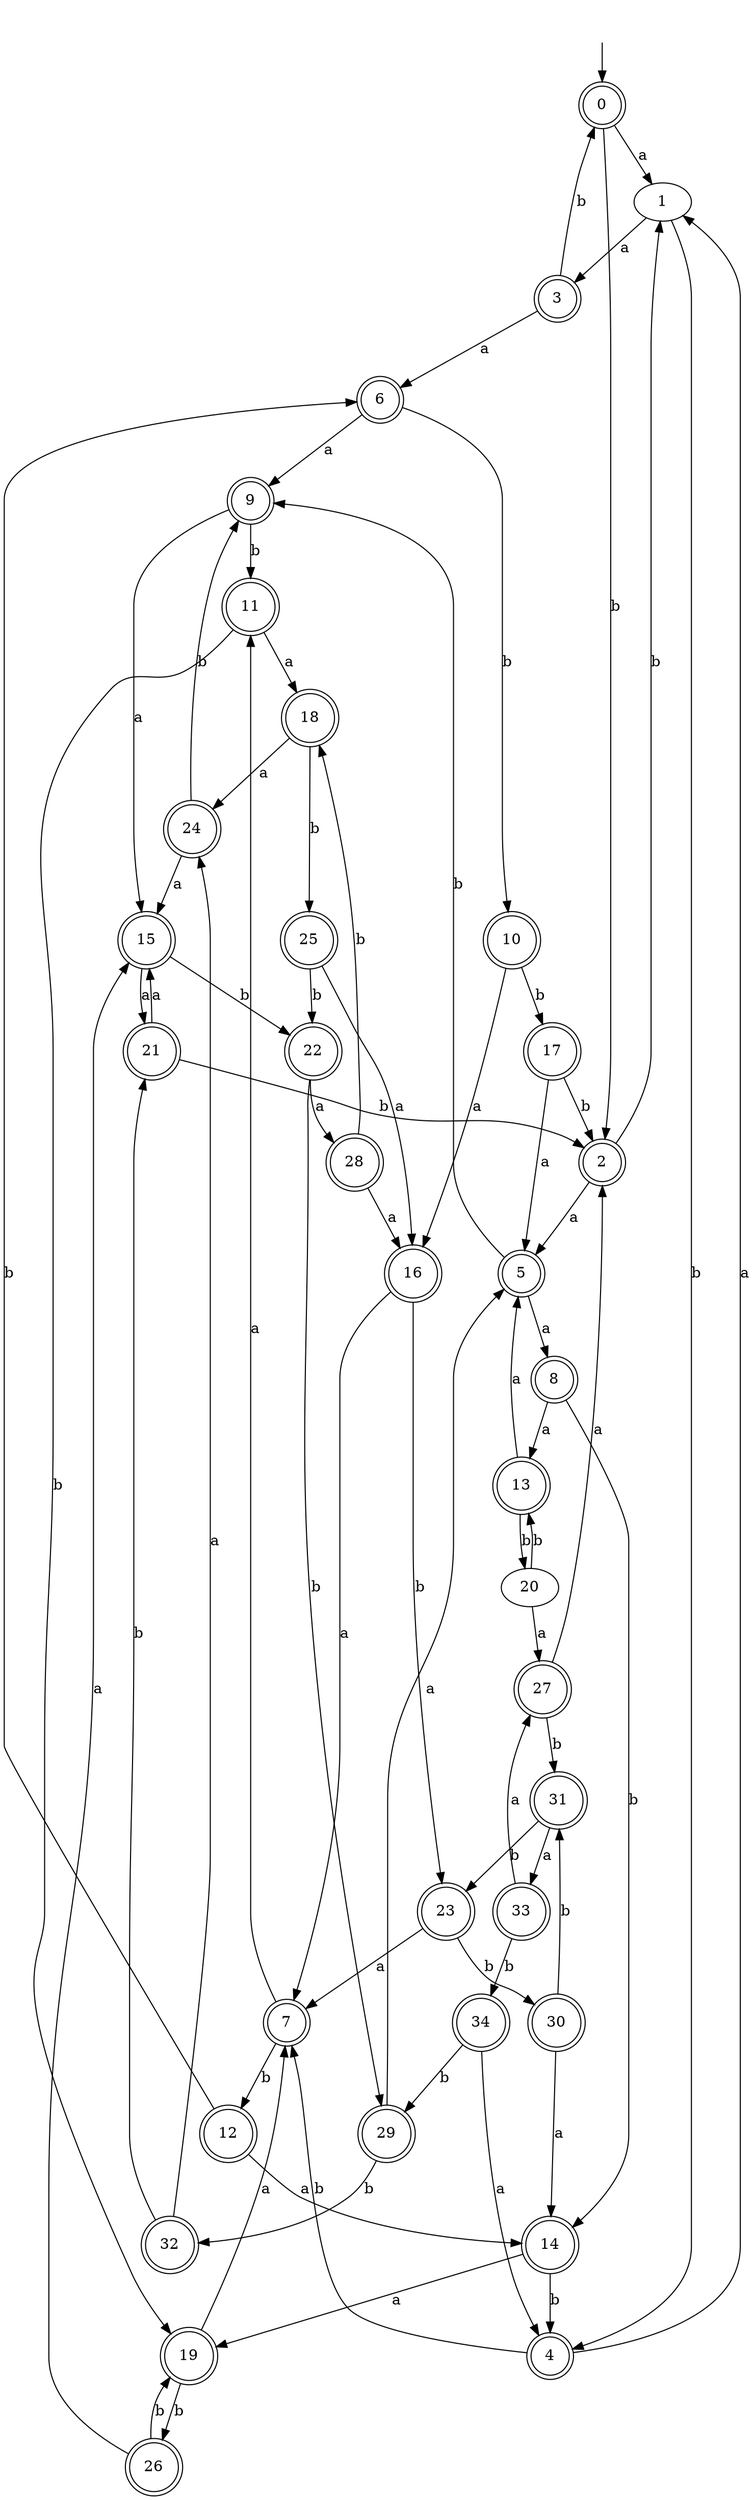 digraph RandomDFA {
  __start0 [label="", shape=none];
  __start0 -> 0 [label=""];
  0 [shape=circle] [shape=doublecircle]
  0 -> 1 [label="a"]
  0 -> 2 [label="b"]
  1
  1 -> 3 [label="a"]
  1 -> 4 [label="b"]
  2 [shape=doublecircle]
  2 -> 5 [label="a"]
  2 -> 1 [label="b"]
  3 [shape=doublecircle]
  3 -> 6 [label="a"]
  3 -> 0 [label="b"]
  4 [shape=doublecircle]
  4 -> 1 [label="a"]
  4 -> 7 [label="b"]
  5 [shape=doublecircle]
  5 -> 8 [label="a"]
  5 -> 9 [label="b"]
  6 [shape=doublecircle]
  6 -> 9 [label="a"]
  6 -> 10 [label="b"]
  7 [shape=doublecircle]
  7 -> 11 [label="a"]
  7 -> 12 [label="b"]
  8 [shape=doublecircle]
  8 -> 13 [label="a"]
  8 -> 14 [label="b"]
  9 [shape=doublecircle]
  9 -> 15 [label="a"]
  9 -> 11 [label="b"]
  10 [shape=doublecircle]
  10 -> 16 [label="a"]
  10 -> 17 [label="b"]
  11 [shape=doublecircle]
  11 -> 18 [label="a"]
  11 -> 19 [label="b"]
  12 [shape=doublecircle]
  12 -> 14 [label="a"]
  12 -> 6 [label="b"]
  13 [shape=doublecircle]
  13 -> 5 [label="a"]
  13 -> 20 [label="b"]
  14 [shape=doublecircle]
  14 -> 19 [label="a"]
  14 -> 4 [label="b"]
  15 [shape=doublecircle]
  15 -> 21 [label="a"]
  15 -> 22 [label="b"]
  16 [shape=doublecircle]
  16 -> 7 [label="a"]
  16 -> 23 [label="b"]
  17 [shape=doublecircle]
  17 -> 5 [label="a"]
  17 -> 2 [label="b"]
  18 [shape=doublecircle]
  18 -> 24 [label="a"]
  18 -> 25 [label="b"]
  19 [shape=doublecircle]
  19 -> 7 [label="a"]
  19 -> 26 [label="b"]
  20
  20 -> 27 [label="a"]
  20 -> 13 [label="b"]
  21 [shape=doublecircle]
  21 -> 15 [label="a"]
  21 -> 2 [label="b"]
  22 [shape=doublecircle]
  22 -> 28 [label="a"]
  22 -> 29 [label="b"]
  23 [shape=doublecircle]
  23 -> 7 [label="a"]
  23 -> 30 [label="b"]
  24 [shape=doublecircle]
  24 -> 15 [label="a"]
  24 -> 9 [label="b"]
  25 [shape=doublecircle]
  25 -> 16 [label="a"]
  25 -> 22 [label="b"]
  26 [shape=doublecircle]
  26 -> 15 [label="a"]
  26 -> 19 [label="b"]
  27 [shape=doublecircle]
  27 -> 2 [label="a"]
  27 -> 31 [label="b"]
  28 [shape=doublecircle]
  28 -> 16 [label="a"]
  28 -> 18 [label="b"]
  29 [shape=doublecircle]
  29 -> 5 [label="a"]
  29 -> 32 [label="b"]
  30 [shape=doublecircle]
  30 -> 14 [label="a"]
  30 -> 31 [label="b"]
  31 [shape=doublecircle]
  31 -> 33 [label="a"]
  31 -> 23 [label="b"]
  32 [shape=doublecircle]
  32 -> 24 [label="a"]
  32 -> 21 [label="b"]
  33 [shape=doublecircle]
  33 -> 27 [label="a"]
  33 -> 34 [label="b"]
  34 [shape=doublecircle]
  34 -> 4 [label="a"]
  34 -> 29 [label="b"]
}
